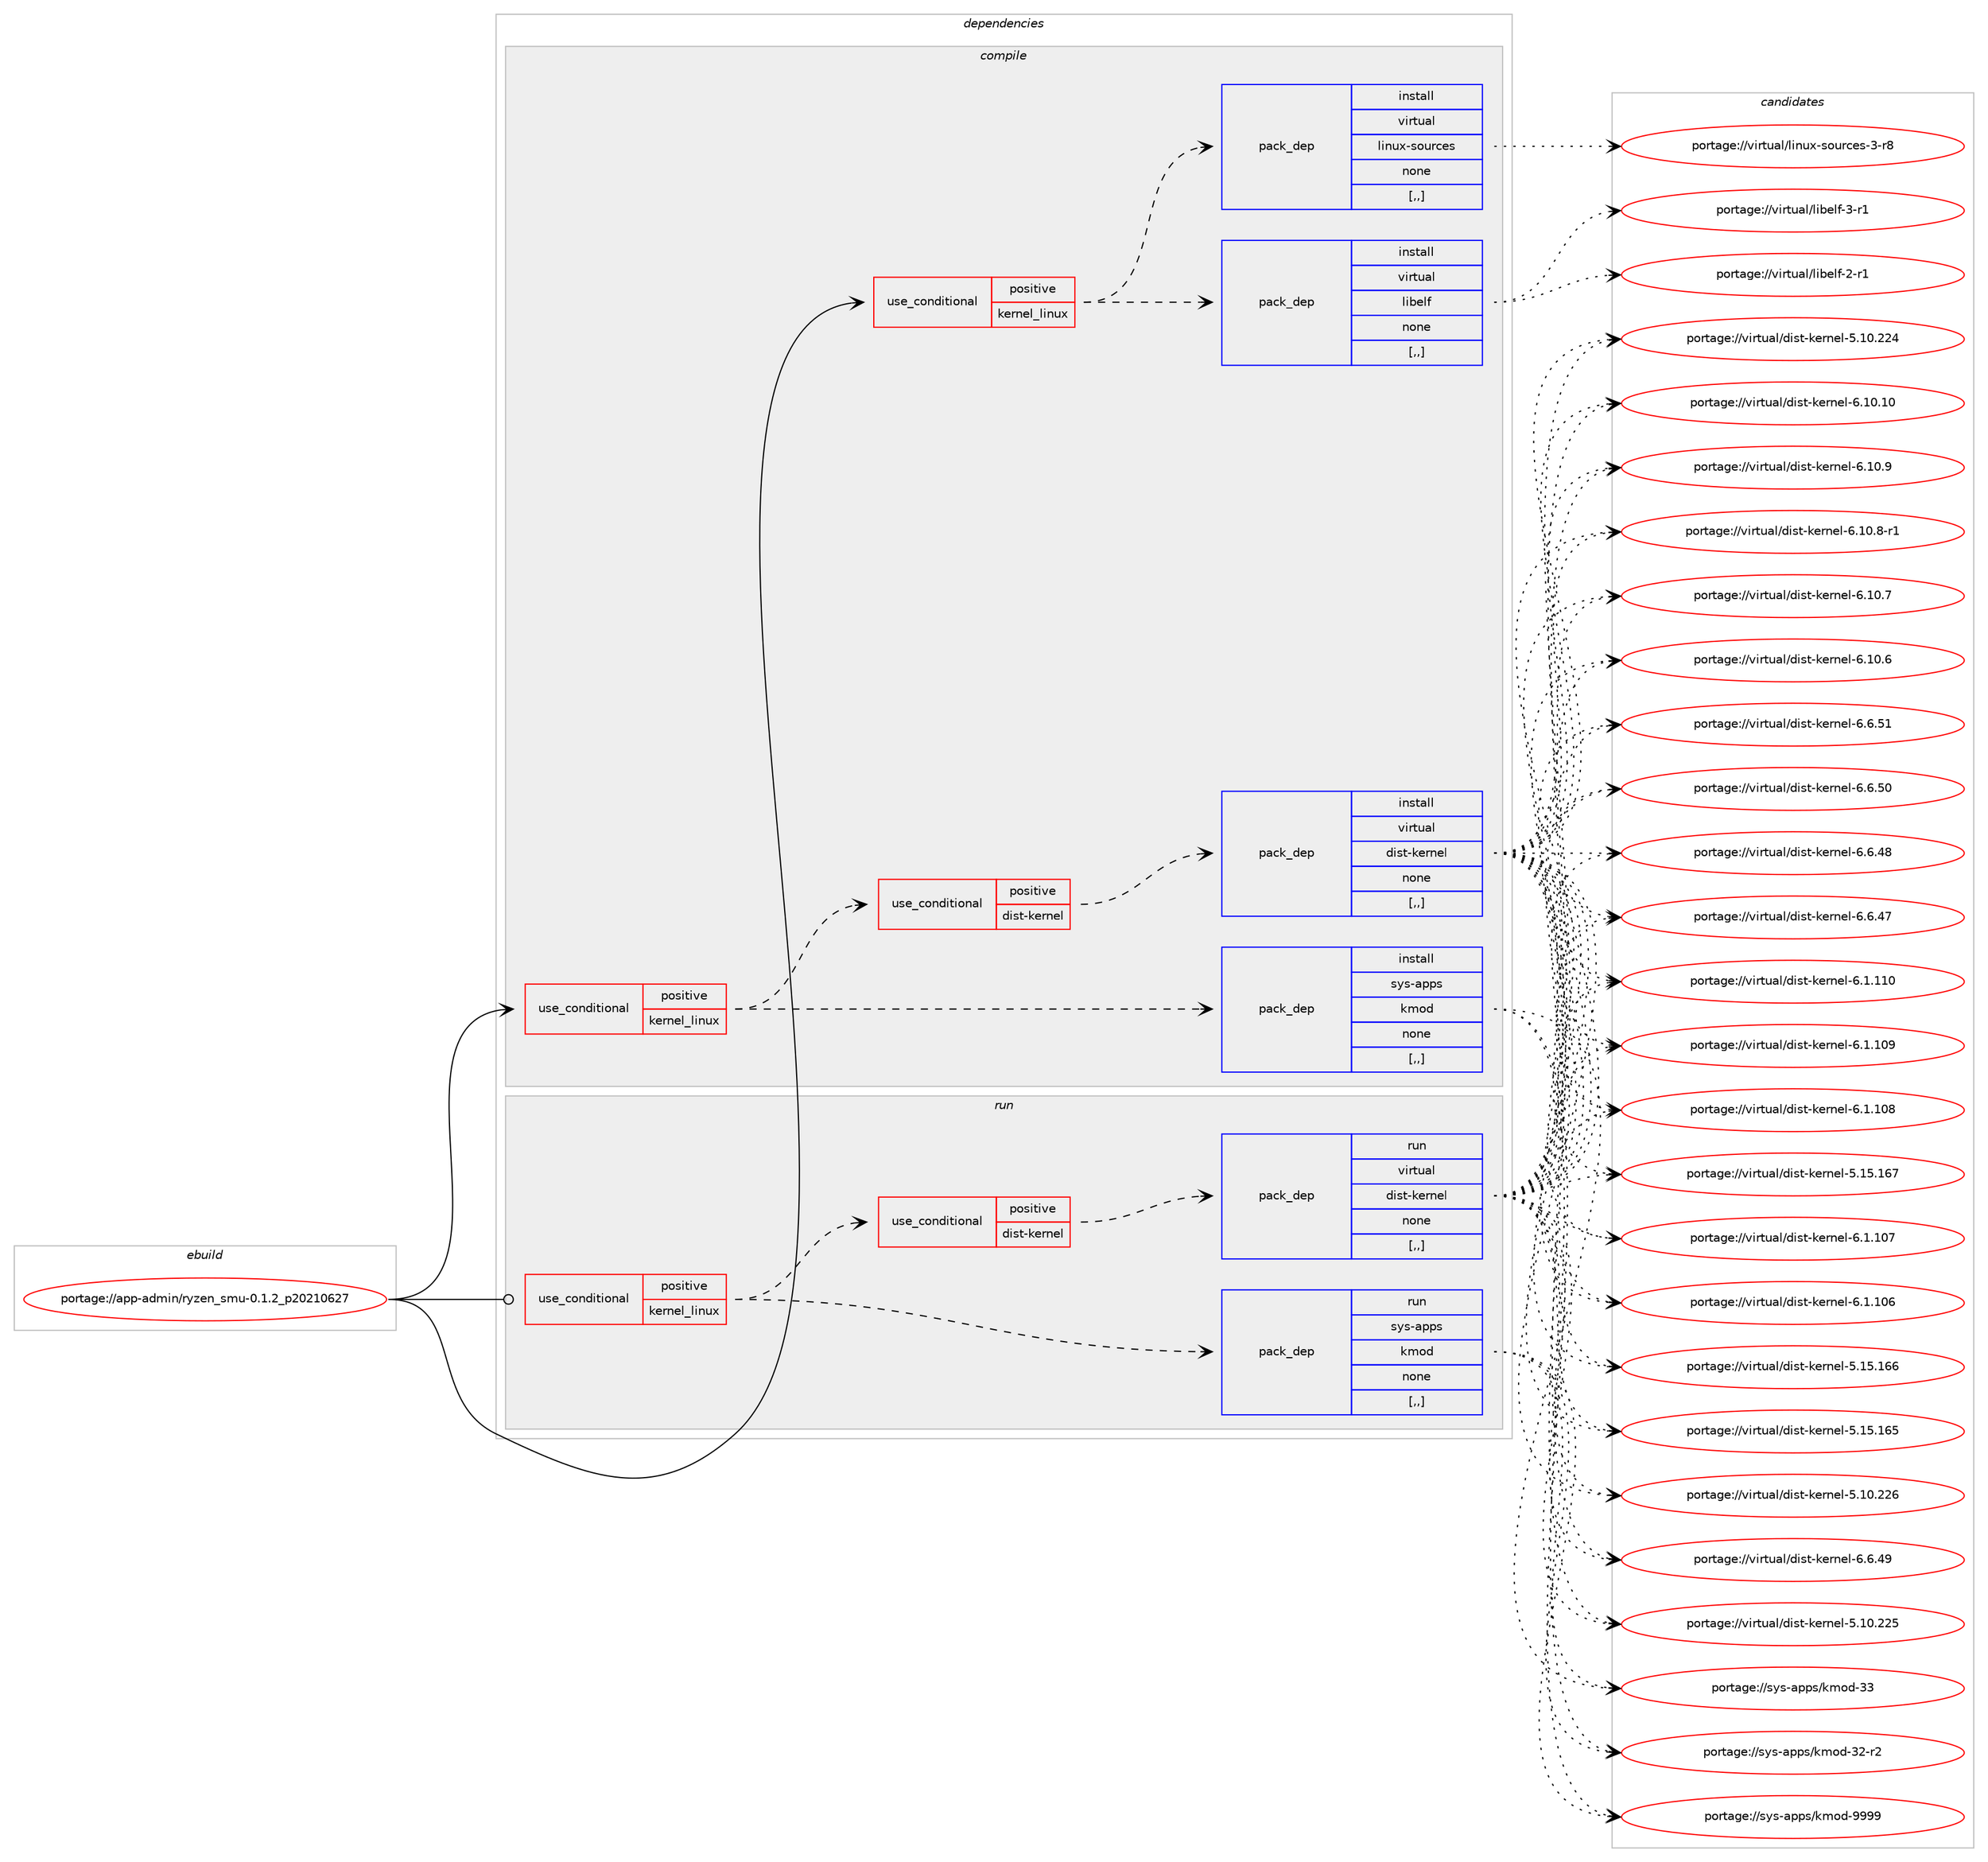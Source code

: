 digraph prolog {

# *************
# Graph options
# *************

newrank=true;
concentrate=true;
compound=true;
graph [rankdir=LR,fontname=Helvetica,fontsize=10,ranksep=1.5];#, ranksep=2.5, nodesep=0.2];
edge  [arrowhead=vee];
node  [fontname=Helvetica,fontsize=10];

# **********
# The ebuild
# **********

subgraph cluster_leftcol {
color=gray;
label=<<i>ebuild</i>>;
id [label="portage://app-admin/ryzen_smu-0.1.2_p20210627", color=red, width=4, href="../app-admin/ryzen_smu-0.1.2_p20210627.svg"];
}

# ****************
# The dependencies
# ****************

subgraph cluster_midcol {
color=gray;
label=<<i>dependencies</i>>;
subgraph cluster_compile {
fillcolor="#eeeeee";
style=filled;
label=<<i>compile</i>>;
subgraph cond130962 {
dependency498297 [label=<<TABLE BORDER="0" CELLBORDER="1" CELLSPACING="0" CELLPADDING="4"><TR><TD ROWSPAN="3" CELLPADDING="10">use_conditional</TD></TR><TR><TD>positive</TD></TR><TR><TD>kernel_linux</TD></TR></TABLE>>, shape=none, color=red];
subgraph pack363716 {
dependency498298 [label=<<TABLE BORDER="0" CELLBORDER="1" CELLSPACING="0" CELLPADDING="4" WIDTH="220"><TR><TD ROWSPAN="6" CELLPADDING="30">pack_dep</TD></TR><TR><TD WIDTH="110">install</TD></TR><TR><TD>sys-apps</TD></TR><TR><TD>kmod</TD></TR><TR><TD>none</TD></TR><TR><TD>[,,]</TD></TR></TABLE>>, shape=none, color=blue];
}
dependency498297:e -> dependency498298:w [weight=20,style="dashed",arrowhead="vee"];
subgraph cond130963 {
dependency498299 [label=<<TABLE BORDER="0" CELLBORDER="1" CELLSPACING="0" CELLPADDING="4"><TR><TD ROWSPAN="3" CELLPADDING="10">use_conditional</TD></TR><TR><TD>positive</TD></TR><TR><TD>dist-kernel</TD></TR></TABLE>>, shape=none, color=red];
subgraph pack363717 {
dependency498300 [label=<<TABLE BORDER="0" CELLBORDER="1" CELLSPACING="0" CELLPADDING="4" WIDTH="220"><TR><TD ROWSPAN="6" CELLPADDING="30">pack_dep</TD></TR><TR><TD WIDTH="110">install</TD></TR><TR><TD>virtual</TD></TR><TR><TD>dist-kernel</TD></TR><TR><TD>none</TD></TR><TR><TD>[,,]</TD></TR></TABLE>>, shape=none, color=blue];
}
dependency498299:e -> dependency498300:w [weight=20,style="dashed",arrowhead="vee"];
}
dependency498297:e -> dependency498299:w [weight=20,style="dashed",arrowhead="vee"];
}
id:e -> dependency498297:w [weight=20,style="solid",arrowhead="vee"];
subgraph cond130964 {
dependency498301 [label=<<TABLE BORDER="0" CELLBORDER="1" CELLSPACING="0" CELLPADDING="4"><TR><TD ROWSPAN="3" CELLPADDING="10">use_conditional</TD></TR><TR><TD>positive</TD></TR><TR><TD>kernel_linux</TD></TR></TABLE>>, shape=none, color=red];
subgraph pack363718 {
dependency498302 [label=<<TABLE BORDER="0" CELLBORDER="1" CELLSPACING="0" CELLPADDING="4" WIDTH="220"><TR><TD ROWSPAN="6" CELLPADDING="30">pack_dep</TD></TR><TR><TD WIDTH="110">install</TD></TR><TR><TD>virtual</TD></TR><TR><TD>linux-sources</TD></TR><TR><TD>none</TD></TR><TR><TD>[,,]</TD></TR></TABLE>>, shape=none, color=blue];
}
dependency498301:e -> dependency498302:w [weight=20,style="dashed",arrowhead="vee"];
subgraph pack363719 {
dependency498303 [label=<<TABLE BORDER="0" CELLBORDER="1" CELLSPACING="0" CELLPADDING="4" WIDTH="220"><TR><TD ROWSPAN="6" CELLPADDING="30">pack_dep</TD></TR><TR><TD WIDTH="110">install</TD></TR><TR><TD>virtual</TD></TR><TR><TD>libelf</TD></TR><TR><TD>none</TD></TR><TR><TD>[,,]</TD></TR></TABLE>>, shape=none, color=blue];
}
dependency498301:e -> dependency498303:w [weight=20,style="dashed",arrowhead="vee"];
}
id:e -> dependency498301:w [weight=20,style="solid",arrowhead="vee"];
}
subgraph cluster_compileandrun {
fillcolor="#eeeeee";
style=filled;
label=<<i>compile and run</i>>;
}
subgraph cluster_run {
fillcolor="#eeeeee";
style=filled;
label=<<i>run</i>>;
subgraph cond130965 {
dependency498304 [label=<<TABLE BORDER="0" CELLBORDER="1" CELLSPACING="0" CELLPADDING="4"><TR><TD ROWSPAN="3" CELLPADDING="10">use_conditional</TD></TR><TR><TD>positive</TD></TR><TR><TD>kernel_linux</TD></TR></TABLE>>, shape=none, color=red];
subgraph pack363720 {
dependency498305 [label=<<TABLE BORDER="0" CELLBORDER="1" CELLSPACING="0" CELLPADDING="4" WIDTH="220"><TR><TD ROWSPAN="6" CELLPADDING="30">pack_dep</TD></TR><TR><TD WIDTH="110">run</TD></TR><TR><TD>sys-apps</TD></TR><TR><TD>kmod</TD></TR><TR><TD>none</TD></TR><TR><TD>[,,]</TD></TR></TABLE>>, shape=none, color=blue];
}
dependency498304:e -> dependency498305:w [weight=20,style="dashed",arrowhead="vee"];
subgraph cond130966 {
dependency498306 [label=<<TABLE BORDER="0" CELLBORDER="1" CELLSPACING="0" CELLPADDING="4"><TR><TD ROWSPAN="3" CELLPADDING="10">use_conditional</TD></TR><TR><TD>positive</TD></TR><TR><TD>dist-kernel</TD></TR></TABLE>>, shape=none, color=red];
subgraph pack363721 {
dependency498307 [label=<<TABLE BORDER="0" CELLBORDER="1" CELLSPACING="0" CELLPADDING="4" WIDTH="220"><TR><TD ROWSPAN="6" CELLPADDING="30">pack_dep</TD></TR><TR><TD WIDTH="110">run</TD></TR><TR><TD>virtual</TD></TR><TR><TD>dist-kernel</TD></TR><TR><TD>none</TD></TR><TR><TD>[,,]</TD></TR></TABLE>>, shape=none, color=blue];
}
dependency498306:e -> dependency498307:w [weight=20,style="dashed",arrowhead="vee"];
}
dependency498304:e -> dependency498306:w [weight=20,style="dashed",arrowhead="vee"];
}
id:e -> dependency498304:w [weight=20,style="solid",arrowhead="odot"];
}
}

# **************
# The candidates
# **************

subgraph cluster_choices {
rank=same;
color=gray;
label=<<i>candidates</i>>;

subgraph choice363716 {
color=black;
nodesep=1;
choice1151211154597112112115471071091111004557575757 [label="portage://sys-apps/kmod-9999", color=red, width=4,href="../sys-apps/kmod-9999.svg"];
choice115121115459711211211547107109111100455151 [label="portage://sys-apps/kmod-33", color=red, width=4,href="../sys-apps/kmod-33.svg"];
choice1151211154597112112115471071091111004551504511450 [label="portage://sys-apps/kmod-32-r2", color=red, width=4,href="../sys-apps/kmod-32-r2.svg"];
dependency498298:e -> choice1151211154597112112115471071091111004557575757:w [style=dotted,weight="100"];
dependency498298:e -> choice115121115459711211211547107109111100455151:w [style=dotted,weight="100"];
dependency498298:e -> choice1151211154597112112115471071091111004551504511450:w [style=dotted,weight="100"];
}
subgraph choice363717 {
color=black;
nodesep=1;
choice1181051141161179710847100105115116451071011141101011084554464948464948 [label="portage://virtual/dist-kernel-6.10.10", color=red, width=4,href="../virtual/dist-kernel-6.10.10.svg"];
choice11810511411611797108471001051151164510710111411010110845544649484657 [label="portage://virtual/dist-kernel-6.10.9", color=red, width=4,href="../virtual/dist-kernel-6.10.9.svg"];
choice118105114116117971084710010511511645107101114110101108455446494846564511449 [label="portage://virtual/dist-kernel-6.10.8-r1", color=red, width=4,href="../virtual/dist-kernel-6.10.8-r1.svg"];
choice11810511411611797108471001051151164510710111411010110845544649484655 [label="portage://virtual/dist-kernel-6.10.7", color=red, width=4,href="../virtual/dist-kernel-6.10.7.svg"];
choice11810511411611797108471001051151164510710111411010110845544649484654 [label="portage://virtual/dist-kernel-6.10.6", color=red, width=4,href="../virtual/dist-kernel-6.10.6.svg"];
choice11810511411611797108471001051151164510710111411010110845544654465349 [label="portage://virtual/dist-kernel-6.6.51", color=red, width=4,href="../virtual/dist-kernel-6.6.51.svg"];
choice11810511411611797108471001051151164510710111411010110845544654465348 [label="portage://virtual/dist-kernel-6.6.50", color=red, width=4,href="../virtual/dist-kernel-6.6.50.svg"];
choice11810511411611797108471001051151164510710111411010110845544654465257 [label="portage://virtual/dist-kernel-6.6.49", color=red, width=4,href="../virtual/dist-kernel-6.6.49.svg"];
choice11810511411611797108471001051151164510710111411010110845544654465256 [label="portage://virtual/dist-kernel-6.6.48", color=red, width=4,href="../virtual/dist-kernel-6.6.48.svg"];
choice11810511411611797108471001051151164510710111411010110845544654465255 [label="portage://virtual/dist-kernel-6.6.47", color=red, width=4,href="../virtual/dist-kernel-6.6.47.svg"];
choice1181051141161179710847100105115116451071011141101011084554464946494948 [label="portage://virtual/dist-kernel-6.1.110", color=red, width=4,href="../virtual/dist-kernel-6.1.110.svg"];
choice1181051141161179710847100105115116451071011141101011084554464946494857 [label="portage://virtual/dist-kernel-6.1.109", color=red, width=4,href="../virtual/dist-kernel-6.1.109.svg"];
choice1181051141161179710847100105115116451071011141101011084554464946494856 [label="portage://virtual/dist-kernel-6.1.108", color=red, width=4,href="../virtual/dist-kernel-6.1.108.svg"];
choice1181051141161179710847100105115116451071011141101011084554464946494855 [label="portage://virtual/dist-kernel-6.1.107", color=red, width=4,href="../virtual/dist-kernel-6.1.107.svg"];
choice1181051141161179710847100105115116451071011141101011084554464946494854 [label="portage://virtual/dist-kernel-6.1.106", color=red, width=4,href="../virtual/dist-kernel-6.1.106.svg"];
choice118105114116117971084710010511511645107101114110101108455346495346495455 [label="portage://virtual/dist-kernel-5.15.167", color=red, width=4,href="../virtual/dist-kernel-5.15.167.svg"];
choice118105114116117971084710010511511645107101114110101108455346495346495454 [label="portage://virtual/dist-kernel-5.15.166", color=red, width=4,href="../virtual/dist-kernel-5.15.166.svg"];
choice118105114116117971084710010511511645107101114110101108455346495346495453 [label="portage://virtual/dist-kernel-5.15.165", color=red, width=4,href="../virtual/dist-kernel-5.15.165.svg"];
choice118105114116117971084710010511511645107101114110101108455346494846505054 [label="portage://virtual/dist-kernel-5.10.226", color=red, width=4,href="../virtual/dist-kernel-5.10.226.svg"];
choice118105114116117971084710010511511645107101114110101108455346494846505053 [label="portage://virtual/dist-kernel-5.10.225", color=red, width=4,href="../virtual/dist-kernel-5.10.225.svg"];
choice118105114116117971084710010511511645107101114110101108455346494846505052 [label="portage://virtual/dist-kernel-5.10.224", color=red, width=4,href="../virtual/dist-kernel-5.10.224.svg"];
dependency498300:e -> choice1181051141161179710847100105115116451071011141101011084554464948464948:w [style=dotted,weight="100"];
dependency498300:e -> choice11810511411611797108471001051151164510710111411010110845544649484657:w [style=dotted,weight="100"];
dependency498300:e -> choice118105114116117971084710010511511645107101114110101108455446494846564511449:w [style=dotted,weight="100"];
dependency498300:e -> choice11810511411611797108471001051151164510710111411010110845544649484655:w [style=dotted,weight="100"];
dependency498300:e -> choice11810511411611797108471001051151164510710111411010110845544649484654:w [style=dotted,weight="100"];
dependency498300:e -> choice11810511411611797108471001051151164510710111411010110845544654465349:w [style=dotted,weight="100"];
dependency498300:e -> choice11810511411611797108471001051151164510710111411010110845544654465348:w [style=dotted,weight="100"];
dependency498300:e -> choice11810511411611797108471001051151164510710111411010110845544654465257:w [style=dotted,weight="100"];
dependency498300:e -> choice11810511411611797108471001051151164510710111411010110845544654465256:w [style=dotted,weight="100"];
dependency498300:e -> choice11810511411611797108471001051151164510710111411010110845544654465255:w [style=dotted,weight="100"];
dependency498300:e -> choice1181051141161179710847100105115116451071011141101011084554464946494948:w [style=dotted,weight="100"];
dependency498300:e -> choice1181051141161179710847100105115116451071011141101011084554464946494857:w [style=dotted,weight="100"];
dependency498300:e -> choice1181051141161179710847100105115116451071011141101011084554464946494856:w [style=dotted,weight="100"];
dependency498300:e -> choice1181051141161179710847100105115116451071011141101011084554464946494855:w [style=dotted,weight="100"];
dependency498300:e -> choice1181051141161179710847100105115116451071011141101011084554464946494854:w [style=dotted,weight="100"];
dependency498300:e -> choice118105114116117971084710010511511645107101114110101108455346495346495455:w [style=dotted,weight="100"];
dependency498300:e -> choice118105114116117971084710010511511645107101114110101108455346495346495454:w [style=dotted,weight="100"];
dependency498300:e -> choice118105114116117971084710010511511645107101114110101108455346495346495453:w [style=dotted,weight="100"];
dependency498300:e -> choice118105114116117971084710010511511645107101114110101108455346494846505054:w [style=dotted,weight="100"];
dependency498300:e -> choice118105114116117971084710010511511645107101114110101108455346494846505053:w [style=dotted,weight="100"];
dependency498300:e -> choice118105114116117971084710010511511645107101114110101108455346494846505052:w [style=dotted,weight="100"];
}
subgraph choice363718 {
color=black;
nodesep=1;
choice1181051141161179710847108105110117120451151111171149910111545514511456 [label="portage://virtual/linux-sources-3-r8", color=red, width=4,href="../virtual/linux-sources-3-r8.svg"];
dependency498302:e -> choice1181051141161179710847108105110117120451151111171149910111545514511456:w [style=dotted,weight="100"];
}
subgraph choice363719 {
color=black;
nodesep=1;
choice11810511411611797108471081059810110810245514511449 [label="portage://virtual/libelf-3-r1", color=red, width=4,href="../virtual/libelf-3-r1.svg"];
choice11810511411611797108471081059810110810245504511449 [label="portage://virtual/libelf-2-r1", color=red, width=4,href="../virtual/libelf-2-r1.svg"];
dependency498303:e -> choice11810511411611797108471081059810110810245514511449:w [style=dotted,weight="100"];
dependency498303:e -> choice11810511411611797108471081059810110810245504511449:w [style=dotted,weight="100"];
}
subgraph choice363720 {
color=black;
nodesep=1;
choice1151211154597112112115471071091111004557575757 [label="portage://sys-apps/kmod-9999", color=red, width=4,href="../sys-apps/kmod-9999.svg"];
choice115121115459711211211547107109111100455151 [label="portage://sys-apps/kmod-33", color=red, width=4,href="../sys-apps/kmod-33.svg"];
choice1151211154597112112115471071091111004551504511450 [label="portage://sys-apps/kmod-32-r2", color=red, width=4,href="../sys-apps/kmod-32-r2.svg"];
dependency498305:e -> choice1151211154597112112115471071091111004557575757:w [style=dotted,weight="100"];
dependency498305:e -> choice115121115459711211211547107109111100455151:w [style=dotted,weight="100"];
dependency498305:e -> choice1151211154597112112115471071091111004551504511450:w [style=dotted,weight="100"];
}
subgraph choice363721 {
color=black;
nodesep=1;
choice1181051141161179710847100105115116451071011141101011084554464948464948 [label="portage://virtual/dist-kernel-6.10.10", color=red, width=4,href="../virtual/dist-kernel-6.10.10.svg"];
choice11810511411611797108471001051151164510710111411010110845544649484657 [label="portage://virtual/dist-kernel-6.10.9", color=red, width=4,href="../virtual/dist-kernel-6.10.9.svg"];
choice118105114116117971084710010511511645107101114110101108455446494846564511449 [label="portage://virtual/dist-kernel-6.10.8-r1", color=red, width=4,href="../virtual/dist-kernel-6.10.8-r1.svg"];
choice11810511411611797108471001051151164510710111411010110845544649484655 [label="portage://virtual/dist-kernel-6.10.7", color=red, width=4,href="../virtual/dist-kernel-6.10.7.svg"];
choice11810511411611797108471001051151164510710111411010110845544649484654 [label="portage://virtual/dist-kernel-6.10.6", color=red, width=4,href="../virtual/dist-kernel-6.10.6.svg"];
choice11810511411611797108471001051151164510710111411010110845544654465349 [label="portage://virtual/dist-kernel-6.6.51", color=red, width=4,href="../virtual/dist-kernel-6.6.51.svg"];
choice11810511411611797108471001051151164510710111411010110845544654465348 [label="portage://virtual/dist-kernel-6.6.50", color=red, width=4,href="../virtual/dist-kernel-6.6.50.svg"];
choice11810511411611797108471001051151164510710111411010110845544654465257 [label="portage://virtual/dist-kernel-6.6.49", color=red, width=4,href="../virtual/dist-kernel-6.6.49.svg"];
choice11810511411611797108471001051151164510710111411010110845544654465256 [label="portage://virtual/dist-kernel-6.6.48", color=red, width=4,href="../virtual/dist-kernel-6.6.48.svg"];
choice11810511411611797108471001051151164510710111411010110845544654465255 [label="portage://virtual/dist-kernel-6.6.47", color=red, width=4,href="../virtual/dist-kernel-6.6.47.svg"];
choice1181051141161179710847100105115116451071011141101011084554464946494948 [label="portage://virtual/dist-kernel-6.1.110", color=red, width=4,href="../virtual/dist-kernel-6.1.110.svg"];
choice1181051141161179710847100105115116451071011141101011084554464946494857 [label="portage://virtual/dist-kernel-6.1.109", color=red, width=4,href="../virtual/dist-kernel-6.1.109.svg"];
choice1181051141161179710847100105115116451071011141101011084554464946494856 [label="portage://virtual/dist-kernel-6.1.108", color=red, width=4,href="../virtual/dist-kernel-6.1.108.svg"];
choice1181051141161179710847100105115116451071011141101011084554464946494855 [label="portage://virtual/dist-kernel-6.1.107", color=red, width=4,href="../virtual/dist-kernel-6.1.107.svg"];
choice1181051141161179710847100105115116451071011141101011084554464946494854 [label="portage://virtual/dist-kernel-6.1.106", color=red, width=4,href="../virtual/dist-kernel-6.1.106.svg"];
choice118105114116117971084710010511511645107101114110101108455346495346495455 [label="portage://virtual/dist-kernel-5.15.167", color=red, width=4,href="../virtual/dist-kernel-5.15.167.svg"];
choice118105114116117971084710010511511645107101114110101108455346495346495454 [label="portage://virtual/dist-kernel-5.15.166", color=red, width=4,href="../virtual/dist-kernel-5.15.166.svg"];
choice118105114116117971084710010511511645107101114110101108455346495346495453 [label="portage://virtual/dist-kernel-5.15.165", color=red, width=4,href="../virtual/dist-kernel-5.15.165.svg"];
choice118105114116117971084710010511511645107101114110101108455346494846505054 [label="portage://virtual/dist-kernel-5.10.226", color=red, width=4,href="../virtual/dist-kernel-5.10.226.svg"];
choice118105114116117971084710010511511645107101114110101108455346494846505053 [label="portage://virtual/dist-kernel-5.10.225", color=red, width=4,href="../virtual/dist-kernel-5.10.225.svg"];
choice118105114116117971084710010511511645107101114110101108455346494846505052 [label="portage://virtual/dist-kernel-5.10.224", color=red, width=4,href="../virtual/dist-kernel-5.10.224.svg"];
dependency498307:e -> choice1181051141161179710847100105115116451071011141101011084554464948464948:w [style=dotted,weight="100"];
dependency498307:e -> choice11810511411611797108471001051151164510710111411010110845544649484657:w [style=dotted,weight="100"];
dependency498307:e -> choice118105114116117971084710010511511645107101114110101108455446494846564511449:w [style=dotted,weight="100"];
dependency498307:e -> choice11810511411611797108471001051151164510710111411010110845544649484655:w [style=dotted,weight="100"];
dependency498307:e -> choice11810511411611797108471001051151164510710111411010110845544649484654:w [style=dotted,weight="100"];
dependency498307:e -> choice11810511411611797108471001051151164510710111411010110845544654465349:w [style=dotted,weight="100"];
dependency498307:e -> choice11810511411611797108471001051151164510710111411010110845544654465348:w [style=dotted,weight="100"];
dependency498307:e -> choice11810511411611797108471001051151164510710111411010110845544654465257:w [style=dotted,weight="100"];
dependency498307:e -> choice11810511411611797108471001051151164510710111411010110845544654465256:w [style=dotted,weight="100"];
dependency498307:e -> choice11810511411611797108471001051151164510710111411010110845544654465255:w [style=dotted,weight="100"];
dependency498307:e -> choice1181051141161179710847100105115116451071011141101011084554464946494948:w [style=dotted,weight="100"];
dependency498307:e -> choice1181051141161179710847100105115116451071011141101011084554464946494857:w [style=dotted,weight="100"];
dependency498307:e -> choice1181051141161179710847100105115116451071011141101011084554464946494856:w [style=dotted,weight="100"];
dependency498307:e -> choice1181051141161179710847100105115116451071011141101011084554464946494855:w [style=dotted,weight="100"];
dependency498307:e -> choice1181051141161179710847100105115116451071011141101011084554464946494854:w [style=dotted,weight="100"];
dependency498307:e -> choice118105114116117971084710010511511645107101114110101108455346495346495455:w [style=dotted,weight="100"];
dependency498307:e -> choice118105114116117971084710010511511645107101114110101108455346495346495454:w [style=dotted,weight="100"];
dependency498307:e -> choice118105114116117971084710010511511645107101114110101108455346495346495453:w [style=dotted,weight="100"];
dependency498307:e -> choice118105114116117971084710010511511645107101114110101108455346494846505054:w [style=dotted,weight="100"];
dependency498307:e -> choice118105114116117971084710010511511645107101114110101108455346494846505053:w [style=dotted,weight="100"];
dependency498307:e -> choice118105114116117971084710010511511645107101114110101108455346494846505052:w [style=dotted,weight="100"];
}
}

}
